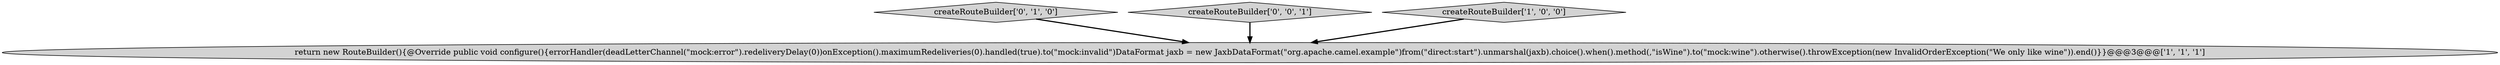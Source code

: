digraph {
2 [style = filled, label = "createRouteBuilder['0', '1', '0']", fillcolor = lightgray, shape = diamond image = "AAA0AAABBB2BBB"];
3 [style = filled, label = "createRouteBuilder['0', '0', '1']", fillcolor = lightgray, shape = diamond image = "AAA0AAABBB3BBB"];
1 [style = filled, label = "createRouteBuilder['1', '0', '0']", fillcolor = lightgray, shape = diamond image = "AAA0AAABBB1BBB"];
0 [style = filled, label = "return new RouteBuilder(){@Override public void configure(){errorHandler(deadLetterChannel(\"mock:error\").redeliveryDelay(0))onException().maximumRedeliveries(0).handled(true).to(\"mock:invalid\")DataFormat jaxb = new JaxbDataFormat(\"org.apache.camel.example\")from(\"direct:start\").unmarshal(jaxb).choice().when().method(,\"isWine\").to(\"mock:wine\").otherwise().throwException(new InvalidOrderException(\"We only like wine\")).end()}}@@@3@@@['1', '1', '1']", fillcolor = lightgray, shape = ellipse image = "AAA0AAABBB1BBB"];
2->0 [style = bold, label=""];
3->0 [style = bold, label=""];
1->0 [style = bold, label=""];
}
